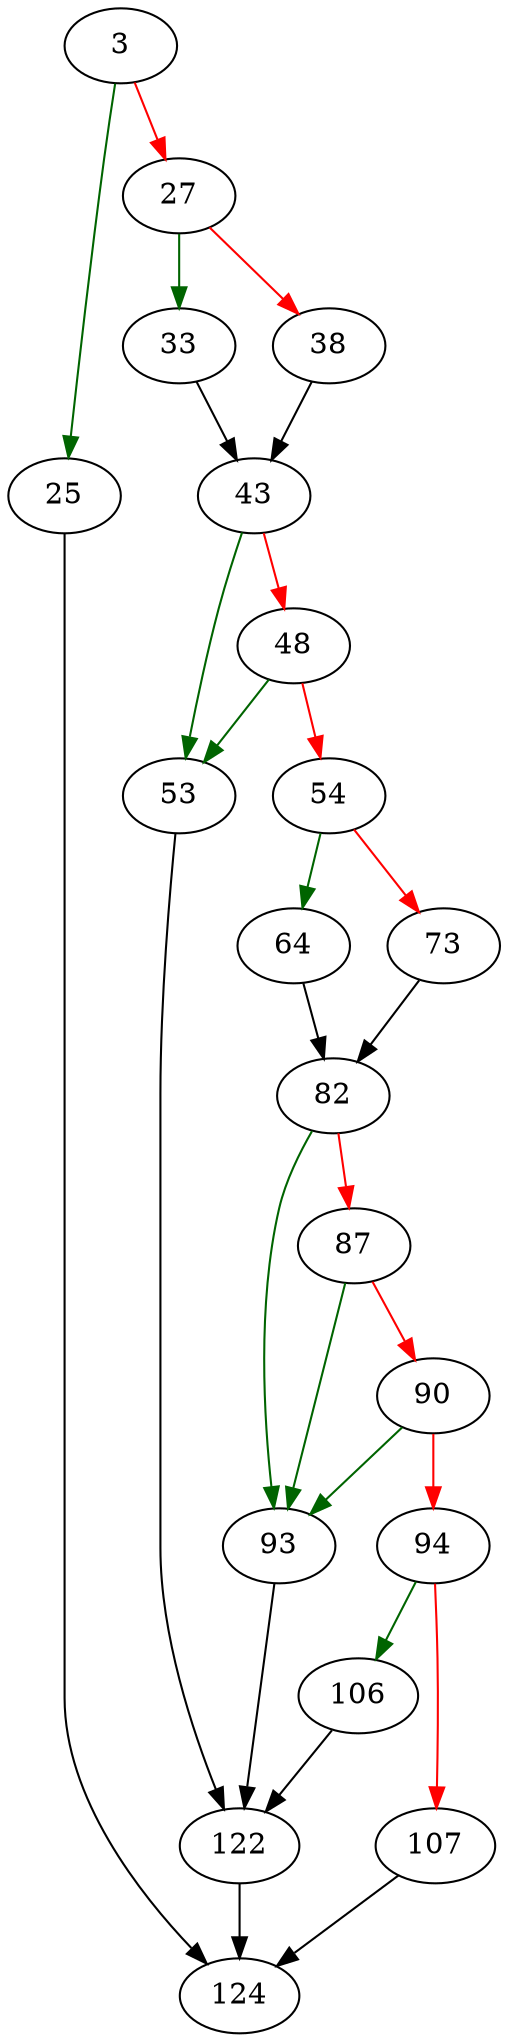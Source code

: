 strict digraph "sqlite3VdbeIdxRowid" {
	// Node definitions.
	3 [entry=true];
	25;
	27;
	124;
	33;
	38;
	43;
	53;
	48;
	54;
	122;
	64;
	73;
	82;
	93;
	87;
	90;
	94;
	106;
	107;

	// Edge definitions.
	3 -> 25 [
		color=darkgreen
		cond=true
	];
	3 -> 27 [
		color=red
		cond=false
	];
	25 -> 124;
	27 -> 33 [
		color=darkgreen
		cond=true
	];
	27 -> 38 [
		color=red
		cond=false
	];
	33 -> 43;
	38 -> 43;
	43 -> 53 [
		color=darkgreen
		cond=true
	];
	43 -> 48 [
		color=red
		cond=false
	];
	53 -> 122;
	48 -> 53 [
		color=darkgreen
		cond=true
	];
	48 -> 54 [
		color=red
		cond=false
	];
	54 -> 64 [
		color=darkgreen
		cond=true
	];
	54 -> 73 [
		color=red
		cond=false
	];
	122 -> 124;
	64 -> 82;
	73 -> 82;
	82 -> 93 [
		color=darkgreen
		cond=true
	];
	82 -> 87 [
		color=red
		cond=false
	];
	93 -> 122;
	87 -> 93 [
		color=darkgreen
		cond=true
	];
	87 -> 90 [
		color=red
		cond=false
	];
	90 -> 93 [
		color=darkgreen
		cond=true
	];
	90 -> 94 [
		color=red
		cond=false
	];
	94 -> 106 [
		color=darkgreen
		cond=true
	];
	94 -> 107 [
		color=red
		cond=false
	];
	106 -> 122;
	107 -> 124;
}